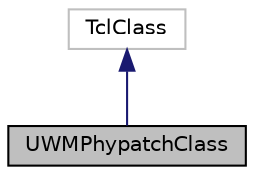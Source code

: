 digraph "UWMPhypatchClass"
{
 // LATEX_PDF_SIZE
  edge [fontname="Helvetica",fontsize="10",labelfontname="Helvetica",labelfontsize="10"];
  node [fontname="Helvetica",fontsize="10",shape=record];
  Node1 [label="UWMPhypatchClass",height=0.2,width=0.4,color="black", fillcolor="grey75", style="filled", fontcolor="black",tooltip="Class to create the Otcl shadow object for an object of the class UWMPhypatch."];
  Node2 -> Node1 [dir="back",color="midnightblue",fontsize="10",style="solid",fontname="Helvetica"];
  Node2 [label="TclClass",height=0.2,width=0.4,color="grey75", fillcolor="white", style="filled",tooltip=" "];
}
